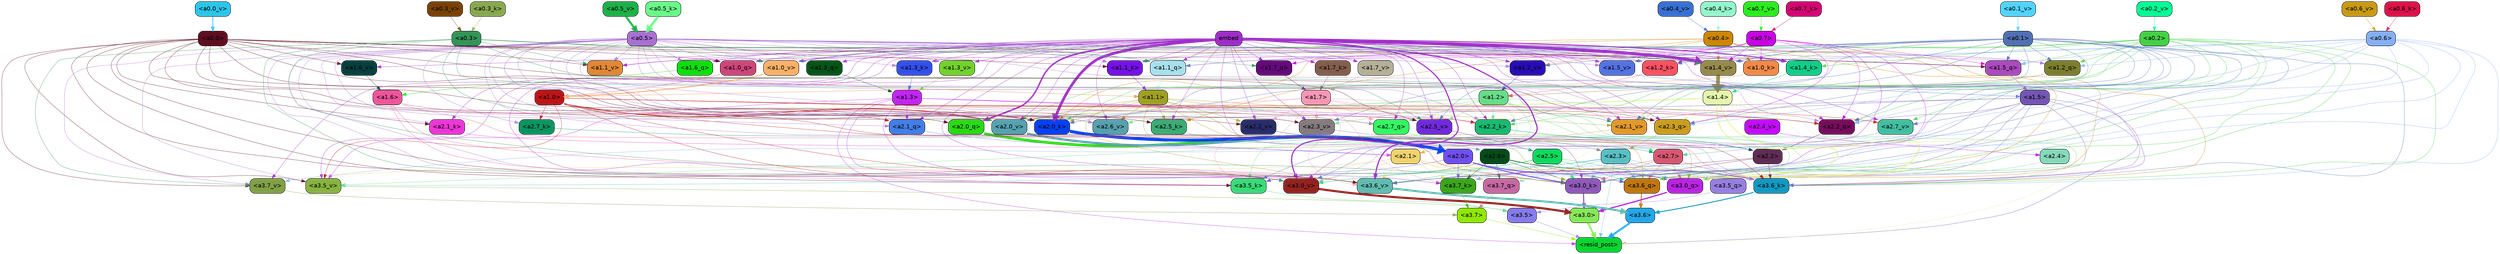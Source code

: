 strict digraph "" {
	graph [bgcolor=transparent,
		layout=dot,
		overlap=false,
		splines=true
	];
	"<a3.7>"	[color=black,
		fillcolor="#90e801",
		fontname=Helvetica,
		shape=box,
		style="filled, rounded"];
	"<resid_post>"	[color=black,
		fillcolor="#08d531",
		fontname=Helvetica,
		shape=box,
		style="filled, rounded"];
	"<a3.7>" -> "<resid_post>"	[color="#90e801",
		penwidth=0.6239100098609924];
	"<a3.6>"	[color=black,
		fillcolor="#24a7e8",
		fontname=Helvetica,
		shape=box,
		style="filled, rounded"];
	"<a3.6>" -> "<resid_post>"	[color="#24a7e8",
		penwidth=4.569062113761902];
	"<a3.5>"	[color=black,
		fillcolor="#857bea",
		fontname=Helvetica,
		shape=box,
		style="filled, rounded"];
	"<a3.5>" -> "<resid_post>"	[color="#857bea",
		penwidth=0.6];
	"<a3.0>"	[color=black,
		fillcolor="#86e859",
		fontname=Helvetica,
		shape=box,
		style="filled, rounded"];
	"<a3.0>" -> "<resid_post>"	[color="#86e859",
		penwidth=4.283544182777405];
	"<a2.3>"	[color=black,
		fillcolor="#59bfc3",
		fontname=Helvetica,
		shape=box,
		style="filled, rounded"];
	"<a2.3>" -> "<resid_post>"	[color="#59bfc3",
		penwidth=0.6];
	"<a3.7_q>"	[color=black,
		fillcolor="#c668a2",
		fontname=Helvetica,
		shape=box,
		style="filled, rounded"];
	"<a2.3>" -> "<a3.7_q>"	[color="#59bfc3",
		penwidth=0.6];
	"<a3.6_q>"	[color=black,
		fillcolor="#bf770e",
		fontname=Helvetica,
		shape=box,
		style="filled, rounded"];
	"<a2.3>" -> "<a3.6_q>"	[color="#59bfc3",
		penwidth=0.6];
	"<a3.5_q>"	[color=black,
		fillcolor="#967fe0",
		fontname=Helvetica,
		shape=box,
		style="filled, rounded"];
	"<a2.3>" -> "<a3.5_q>"	[color="#59bfc3",
		penwidth=0.6];
	"<a3.0_q>"	[color=black,
		fillcolor="#b924e2",
		fontname=Helvetica,
		shape=box,
		style="filled, rounded"];
	"<a2.3>" -> "<a3.0_q>"	[color="#59bfc3",
		penwidth=0.6];
	"<a3.0_k>"	[color=black,
		fillcolor="#8e59b8",
		fontname=Helvetica,
		shape=box,
		style="filled, rounded"];
	"<a2.3>" -> "<a3.0_k>"	[color="#59bfc3",
		penwidth=0.6];
	"<a3.6_v>"	[color=black,
		fillcolor="#61bcb0",
		fontname=Helvetica,
		shape=box,
		style="filled, rounded"];
	"<a2.3>" -> "<a3.6_v>"	[color="#59bfc3",
		penwidth=0.6];
	"<a3.5_v>"	[color=black,
		fillcolor="#87b33f",
		fontname=Helvetica,
		shape=box,
		style="filled, rounded"];
	"<a2.3>" -> "<a3.5_v>"	[color="#59bfc3",
		penwidth=0.6];
	"<a3.0_v>"	[color=black,
		fillcolor="#942320",
		fontname=Helvetica,
		shape=box,
		style="filled, rounded"];
	"<a2.3>" -> "<a3.0_v>"	[color="#59bfc3",
		penwidth=0.6];
	"<a1.5>"	[color=black,
		fillcolor="#7356b3",
		fontname=Helvetica,
		shape=box,
		style="filled, rounded"];
	"<a1.5>" -> "<resid_post>"	[color="#7356b3",
		penwidth=0.6];
	"<a1.5>" -> "<a3.6_q>"	[color="#7356b3",
		penwidth=0.6];
	"<a1.5>" -> "<a3.5_q>"	[color="#7356b3",
		penwidth=0.6];
	"<a1.5>" -> "<a3.0_q>"	[color="#7356b3",
		penwidth=0.6];
	"<a3.6_k>"	[color=black,
		fillcolor="#1199c1",
		fontname=Helvetica,
		shape=box,
		style="filled, rounded"];
	"<a1.5>" -> "<a3.6_k>"	[color="#7356b3",
		penwidth=0.6];
	"<a1.5>" -> "<a3.0_k>"	[color="#7356b3",
		penwidth=0.6];
	"<a2.2_q>"	[color=black,
		fillcolor="#770c5d",
		fontname=Helvetica,
		shape=box,
		style="filled, rounded"];
	"<a1.5>" -> "<a2.2_q>"	[color="#7356b3",
		penwidth=0.6];
	"<a2.7_v>"	[color=black,
		fillcolor="#42bea1",
		fontname=Helvetica,
		shape=box,
		style="filled, rounded"];
	"<a1.5>" -> "<a2.7_v>"	[color="#7356b3",
		penwidth=0.6];
	"<a2.6_v>"	[color=black,
		fillcolor="#57a0ae",
		fontname=Helvetica,
		shape=box,
		style="filled, rounded"];
	"<a1.5>" -> "<a2.6_v>"	[color="#7356b3",
		penwidth=0.6];
	"<a2.1_v>"	[color=black,
		fillcolor="#e1992c",
		fontname=Helvetica,
		shape=box,
		style="filled, rounded"];
	"<a1.5>" -> "<a2.1_v>"	[color="#7356b3",
		penwidth=0.6];
	"<a1.4>"	[color=black,
		fillcolor="#e5f6ac",
		fontname=Helvetica,
		shape=box,
		style="filled, rounded"];
	"<a1.4>" -> "<resid_post>"	[color="#e5f6ac",
		penwidth=0.6];
	"<a1.4>" -> "<a3.7_q>"	[color="#e5f6ac",
		penwidth=0.6];
	"<a1.4>" -> "<a3.6_q>"	[color="#e5f6ac",
		penwidth=2.7536282539367676];
	"<a1.4>" -> "<a3.5_q>"	[color="#e5f6ac",
		penwidth=0.6];
	"<a1.4>" -> "<a3.0_q>"	[color="#e5f6ac",
		penwidth=3.3369133472442627];
	"<a2.3_q>"	[color=black,
		fillcolor="#cb9d1e",
		fontname=Helvetica,
		shape=box,
		style="filled, rounded"];
	"<a1.4>" -> "<a2.3_q>"	[color="#e5f6ac",
		penwidth=0.6];
	"<a1.4>" -> "<a2.2_q>"	[color="#e5f6ac",
		penwidth=0.6];
	"<a2.1_q>"	[color=black,
		fillcolor="#437ee7",
		fontname=Helvetica,
		shape=box,
		style="filled, rounded"];
	"<a1.4>" -> "<a2.1_q>"	[color="#e5f6ac",
		penwidth=0.6];
	"<a2.0_q>"	[color=black,
		fillcolor="#2ad914",
		fontname=Helvetica,
		shape=box,
		style="filled, rounded"];
	"<a1.4>" -> "<a2.0_q>"	[color="#e5f6ac",
		penwidth=0.6];
	"<a2.1_k>"	[color=black,
		fillcolor="#ed35d8",
		fontname=Helvetica,
		shape=box,
		style="filled, rounded"];
	"<a1.4>" -> "<a2.1_k>"	[color="#e5f6ac",
		penwidth=0.6];
	"<a1.4>" -> "<a2.7_v>"	[color="#e5f6ac",
		penwidth=0.6];
	"<a1.4>" -> "<a2.6_v>"	[color="#e5f6ac",
		penwidth=0.6];
	"<a2.5_v>"	[color=black,
		fillcolor="#702adc",
		fontname=Helvetica,
		shape=box,
		style="filled, rounded"];
	"<a1.4>" -> "<a2.5_v>"	[color="#e5f6ac",
		penwidth=0.6];
	"<a2.4_v>"	[color=black,
		fillcolor="#c30bfe",
		fontname=Helvetica,
		shape=box,
		style="filled, rounded"];
	"<a1.4>" -> "<a2.4_v>"	[color="#e5f6ac",
		penwidth=0.6];
	"<a1.4>" -> "<a2.1_v>"	[color="#e5f6ac",
		penwidth=0.6];
	"<a2.0_v>"	[color=black,
		fillcolor="#56a1b0",
		fontname=Helvetica,
		shape=box,
		style="filled, rounded"];
	"<a1.4>" -> "<a2.0_v>"	[color="#e5f6ac",
		penwidth=2.2818827629089355];
	"<a1.3>"	[color=black,
		fillcolor="#c225f5",
		fontname=Helvetica,
		shape=box,
		style="filled, rounded"];
	"<a1.3>" -> "<resid_post>"	[color="#c225f5",
		penwidth=0.6];
	"<a1.3>" -> "<a3.6_v>"	[color="#c225f5",
		penwidth=0.6];
	"<a1.3>" -> "<a3.5_v>"	[color="#c225f5",
		penwidth=0.6];
	"<a1.3>" -> "<a3.0_v>"	[color="#c225f5",
		penwidth=0.6];
	"<a1.3>" -> "<a2.2_q>"	[color="#c225f5",
		penwidth=0.6];
	"<a1.3>" -> "<a2.1_q>"	[color="#c225f5",
		penwidth=0.6];
	"<a2.2_k>"	[color=black,
		fillcolor="#19b971",
		fontname=Helvetica,
		shape=box,
		style="filled, rounded"];
	"<a1.3>" -> "<a2.2_k>"	[color="#c225f5",
		penwidth=0.6];
	"<a1.3>" -> "<a2.5_v>"	[color="#c225f5",
		penwidth=0.6];
	"<a3.7_q>" -> "<a3.7>"	[color="#c668a2",
		penwidth=0.6];
	"<a3.6_q>" -> "<a3.6>"	[color="#bf770e",
		penwidth=2.0344843566417694];
	"<a3.5_q>" -> "<a3.5>"	[color="#967fe0",
		penwidth=0.6];
	"<a3.0_q>" -> "<a3.0>"	[color="#b924e2",
		penwidth=2.863015294075012];
	"<a3.7_k>"	[color=black,
		fillcolor="#3aa619",
		fontname=Helvetica,
		shape=box,
		style="filled, rounded"];
	"<a3.7_k>" -> "<a3.7>"	[color="#3aa619",
		penwidth=0.6];
	"<a3.6_k>" -> "<a3.6>"	[color="#1199c1",
		penwidth=2.1770318150520325];
	"<a3.5_k>"	[color=black,
		fillcolor="#39da77",
		fontname=Helvetica,
		shape=box,
		style="filled, rounded"];
	"<a3.5_k>" -> "<a3.5>"	[color="#39da77",
		penwidth=0.6];
	"<a3.0_k>" -> "<a3.0>"	[color="#8e59b8",
		penwidth=2.6323853135108948];
	"<a3.7_v>"	[color=black,
		fillcolor="#80a046",
		fontname=Helvetica,
		shape=box,
		style="filled, rounded"];
	"<a3.7_v>" -> "<a3.7>"	[color="#80a046",
		penwidth=0.6];
	"<a3.6_v>" -> "<a3.6>"	[color="#61bcb0",
		penwidth=4.972373723983765];
	"<a3.5_v>" -> "<a3.5>"	[color="#87b33f",
		penwidth=0.6];
	"<a3.0_v>" -> "<a3.0>"	[color="#942320",
		penwidth=5.1638524532318115];
	"<a2.6>"	[color=black,
		fillcolor="#044b1a",
		fontname=Helvetica,
		shape=box,
		style="filled, rounded"];
	"<a2.6>" -> "<a3.7_q>"	[color="#044b1a",
		penwidth=0.6];
	"<a2.6>" -> "<a3.6_q>"	[color="#044b1a",
		penwidth=0.6];
	"<a2.6>" -> "<a3.0_q>"	[color="#044b1a",
		penwidth=0.6];
	"<a2.6>" -> "<a3.7_k>"	[color="#044b1a",
		penwidth=0.6];
	"<a2.6>" -> "<a3.6_k>"	[color="#044b1a",
		penwidth=0.6];
	"<a2.6>" -> "<a3.5_k>"	[color="#044b1a",
		penwidth=0.6];
	"<a2.6>" -> "<a3.0_k>"	[color="#044b1a",
		penwidth=0.6];
	"<a2.1>"	[color=black,
		fillcolor="#f0d36e",
		fontname=Helvetica,
		shape=box,
		style="filled, rounded"];
	"<a2.1>" -> "<a3.7_q>"	[color="#f0d36e",
		penwidth=0.6];
	"<a2.1>" -> "<a3.6_q>"	[color="#f0d36e",
		penwidth=0.6];
	"<a2.1>" -> "<a3.5_q>"	[color="#f0d36e",
		penwidth=0.6];
	"<a2.1>" -> "<a3.0_q>"	[color="#f0d36e",
		penwidth=0.6];
	"<a2.1>" -> "<a3.7_k>"	[color="#f0d36e",
		penwidth=0.6];
	"<a2.1>" -> "<a3.6_k>"	[color="#f0d36e",
		penwidth=0.6];
	"<a2.1>" -> "<a3.5_k>"	[color="#f0d36e",
		penwidth=0.6];
	"<a2.1>" -> "<a3.0_k>"	[color="#f0d36e",
		penwidth=0.6];
	"<a2.1>" -> "<a3.7_v>"	[color="#f0d36e",
		penwidth=0.6];
	"<a2.1>" -> "<a3.6_v>"	[color="#f0d36e",
		penwidth=0.6];
	"<a2.1>" -> "<a3.0_v>"	[color="#f0d36e",
		penwidth=0.6];
	"<a2.7>"	[color=black,
		fillcolor="#d75771",
		fontname=Helvetica,
		shape=box,
		style="filled, rounded"];
	"<a2.7>" -> "<a3.6_q>"	[color="#d75771",
		penwidth=0.6];
	"<a2.7>" -> "<a3.0_q>"	[color="#d75771",
		penwidth=0.6];
	"<a2.7>" -> "<a3.6_k>"	[color="#d75771",
		penwidth=0.6];
	"<a2.7>" -> "<a3.0_k>"	[color="#d75771",
		penwidth=0.6];
	"<a2.7>" -> "<a3.6_v>"	[color="#d75771",
		penwidth=0.6];
	"<a2.5>"	[color=black,
		fillcolor="#0eda5e",
		fontname=Helvetica,
		shape=box,
		style="filled, rounded"];
	"<a2.5>" -> "<a3.6_q>"	[color="#0eda5e",
		penwidth=0.6];
	"<a2.5>" -> "<a3.0_q>"	[color="#0eda5e",
		penwidth=0.6];
	"<a2.5>" -> "<a3.0_k>"	[color="#0eda5e",
		penwidth=0.6];
	"<a2.5>" -> "<a3.6_v>"	[color="#0eda5e",
		penwidth=0.6];
	"<a2.5>" -> "<a3.0_v>"	[color="#0eda5e",
		penwidth=0.6];
	"<a2.0>"	[color=black,
		fillcolor="#6f4fef",
		fontname=Helvetica,
		shape=box,
		style="filled, rounded"];
	"<a2.0>" -> "<a3.6_q>"	[color="#6f4fef",
		penwidth=0.6];
	"<a2.0>" -> "<a3.0_q>"	[color="#6f4fef",
		penwidth=0.6];
	"<a2.0>" -> "<a3.7_k>"	[color="#6f4fef",
		penwidth=0.6];
	"<a2.0>" -> "<a3.6_k>"	[color="#6f4fef",
		penwidth=1.7047871947288513];
	"<a2.0>" -> "<a3.5_k>"	[color="#6f4fef",
		penwidth=0.6];
	"<a2.0>" -> "<a3.0_k>"	[color="#6f4fef",
		penwidth=2.239806979894638];
	"<a1.1>"	[color=black,
		fillcolor="#9fa023",
		fontname=Helvetica,
		shape=box,
		style="filled, rounded"];
	"<a1.1>" -> "<a3.6_q>"	[color="#9fa023",
		penwidth=0.6];
	"<a1.1>" -> "<a3.0_q>"	[color="#9fa023",
		penwidth=0.6];
	"<a1.1>" -> "<a3.0_k>"	[color="#9fa023",
		penwidth=0.6];
	"<a1.1>" -> "<a3.6_v>"	[color="#9fa023",
		penwidth=0.6];
	"<a2.7_q>"	[color=black,
		fillcolor="#33f662",
		fontname=Helvetica,
		shape=box,
		style="filled, rounded"];
	"<a1.1>" -> "<a2.7_q>"	[color="#9fa023",
		penwidth=0.6];
	"<a2.5_k>"	[color=black,
		fillcolor="#3cac74",
		fontname=Helvetica,
		shape=box,
		style="filled, rounded"];
	"<a1.1>" -> "<a2.5_k>"	[color="#9fa023",
		penwidth=0.6];
	"<a2.0_k>"	[color=black,
		fillcolor="#0740f4",
		fontname=Helvetica,
		shape=box,
		style="filled, rounded"];
	"<a1.1>" -> "<a2.0_k>"	[color="#9fa023",
		penwidth=0.6];
	"<a1.1>" -> "<a2.6_v>"	[color="#9fa023",
		penwidth=0.6];
	"<a2.2_v>"	[color=black,
		fillcolor="#282d6a",
		fontname=Helvetica,
		shape=box,
		style="filled, rounded"];
	"<a1.1>" -> "<a2.2_v>"	[color="#9fa023",
		penwidth=0.6];
	"<a1.1>" -> "<a2.1_v>"	[color="#9fa023",
		penwidth=0.6];
	"<a1.1>" -> "<a2.0_v>"	[color="#9fa023",
		penwidth=0.6];
	"<a0.4>"	[color=black,
		fillcolor="#cd8603",
		fontname=Helvetica,
		shape=box,
		style="filled, rounded"];
	"<a0.4>" -> "<a3.6_q>"	[color="#cd8603",
		penwidth=0.6];
	"<a0.4>" -> "<a3.0_q>"	[color="#cd8603",
		penwidth=0.6];
	"<a0.4>" -> "<a3.6_k>"	[color="#cd8603",
		penwidth=0.6];
	"<a0.4>" -> "<a2.5_k>"	[color="#cd8603",
		penwidth=0.6];
	"<a0.4>" -> "<a2.0_k>"	[color="#cd8603",
		penwidth=0.6];
	"<a1.4_k>"	[color=black,
		fillcolor="#0ecf88",
		fontname=Helvetica,
		shape=box,
		style="filled, rounded"];
	"<a0.4>" -> "<a1.4_k>"	[color="#cd8603",
		penwidth=0.6];
	"<a1.1_k>"	[color=black,
		fillcolor="#7611e7",
		fontname=Helvetica,
		shape=box,
		style="filled, rounded"];
	"<a0.4>" -> "<a1.1_k>"	[color="#cd8603",
		penwidth=0.6];
	"<a1.0_k>"	[color=black,
		fillcolor="#f38948",
		fontname=Helvetica,
		shape=box,
		style="filled, rounded"];
	"<a0.4>" -> "<a1.0_k>"	[color="#cd8603",
		penwidth=0.6];
	"<a1.4_v>"	[color=black,
		fillcolor="#968a4b",
		fontname=Helvetica,
		shape=box,
		style="filled, rounded"];
	"<a0.4>" -> "<a1.4_v>"	[color="#cd8603",
		penwidth=0.6];
	"<a1.2_v>"	[color=black,
		fillcolor="#280cb6",
		fontname=Helvetica,
		shape=box,
		style="filled, rounded"];
	"<a0.4>" -> "<a1.2_v>"	[color="#cd8603",
		penwidth=0.6];
	"<a0.2>"	[color=black,
		fillcolor="#44d146",
		fontname=Helvetica,
		shape=box,
		style="filled, rounded"];
	"<a0.2>" -> "<a3.6_q>"	[color="#44d146",
		penwidth=0.6];
	"<a0.2>" -> "<a3.0_q>"	[color="#44d146",
		penwidth=0.6];
	"<a0.2>" -> "<a3.6_k>"	[color="#44d146",
		penwidth=0.6];
	"<a0.2>" -> "<a3.0_k>"	[color="#44d146",
		penwidth=0.6];
	"<a0.2>" -> "<a2.2_q>"	[color="#44d146",
		penwidth=0.6];
	"<a0.2>" -> "<a2.2_k>"	[color="#44d146",
		penwidth=0.6];
	"<a0.2>" -> "<a2.0_k>"	[color="#44d146",
		penwidth=0.6];
	"<a0.2>" -> "<a2.7_v>"	[color="#44d146",
		penwidth=0.6];
	"<a0.2>" -> "<a2.1_v>"	[color="#44d146",
		penwidth=0.6];
	"<a0.2>" -> "<a2.0_v>"	[color="#44d146",
		penwidth=0.6];
	"<a1.5_q>"	[color=black,
		fillcolor="#aa4abe",
		fontname=Helvetica,
		shape=box,
		style="filled, rounded"];
	"<a0.2>" -> "<a1.5_q>"	[color="#44d146",
		penwidth=0.6];
	"<a1.2_q>"	[color=black,
		fillcolor="#7b7f2c",
		fontname=Helvetica,
		shape=box,
		style="filled, rounded"];
	"<a0.2>" -> "<a1.2_q>"	[color="#44d146",
		penwidth=0.6];
	"<a1.0_q>"	[color=black,
		fillcolor="#ce4579",
		fontname=Helvetica,
		shape=box,
		style="filled, rounded"];
	"<a0.2>" -> "<a1.0_q>"	[color="#44d146",
		penwidth=0.6];
	"<a0.2>" -> "<a1.4_k>"	[color="#44d146",
		penwidth=0.6];
	"<a0.2>" -> "<a1.0_k>"	[color="#44d146",
		penwidth=0.6];
	"<a0.2>" -> "<a1.4_v>"	[color="#44d146",
		penwidth=0.6];
	"<a2.4>"	[color=black,
		fillcolor="#85d9ba",
		fontname=Helvetica,
		shape=box,
		style="filled, rounded"];
	"<a2.4>" -> "<a3.5_q>"	[color="#85d9ba",
		penwidth=0.6];
	"<a2.4>" -> "<a3.0_q>"	[color="#85d9ba",
		penwidth=0.6];
	"<a1.2>"	[color=black,
		fillcolor="#67dd88",
		fontname=Helvetica,
		shape=box,
		style="filled, rounded"];
	"<a1.2>" -> "<a3.0_q>"	[color="#67dd88",
		penwidth=0.6];
	"<a1.2>" -> "<a3.6_k>"	[color="#67dd88",
		penwidth=0.6];
	"<a1.2>" -> "<a3.5_k>"	[color="#67dd88",
		penwidth=0.6];
	"<a1.2>" -> "<a3.0_k>"	[color="#67dd88",
		penwidth=0.6];
	"<a1.2>" -> "<a3.5_v>"	[color="#67dd88",
		penwidth=0.6];
	"<a1.2>" -> "<a2.7_q>"	[color="#67dd88",
		penwidth=0.6];
	"<a1.2>" -> "<a2.2_q>"	[color="#67dd88",
		penwidth=0.6];
	"<a1.2>" -> "<a2.2_k>"	[color="#67dd88",
		penwidth=0.6];
	"<a1.2>" -> "<a2.6_v>"	[color="#67dd88",
		penwidth=0.6];
	"<a1.2>" -> "<a2.5_v>"	[color="#67dd88",
		penwidth=0.6];
	"<a2.3_v>"	[color=black,
		fillcolor="#857b7f",
		fontname=Helvetica,
		shape=box,
		style="filled, rounded"];
	"<a1.2>" -> "<a2.3_v>"	[color="#67dd88",
		penwidth=0.6];
	"<a1.2>" -> "<a2.0_v>"	[color="#67dd88",
		penwidth=0.6];
	"<a1.7>"	[color=black,
		fillcolor="#f597b5",
		fontname=Helvetica,
		shape=box,
		style="filled, rounded"];
	"<a1.7>" -> "<a3.7_k>"	[color="#f597b5",
		penwidth=0.6];
	"<a1.7>" -> "<a3.5_k>"	[color="#f597b5",
		penwidth=0.6];
	"<a1.7>" -> "<a3.6_v>"	[color="#f597b5",
		penwidth=0.6];
	"<a1.7>" -> "<a2.7_q>"	[color="#f597b5",
		penwidth=0.6];
	"<a1.7>" -> "<a2.2_q>"	[color="#f597b5",
		penwidth=0.6];
	"<a1.7>" -> "<a2.0_q>"	[color="#f597b5",
		penwidth=0.6];
	"<a1.7>" -> "<a2.2_k>"	[color="#f597b5",
		penwidth=0.6];
	"<a1.7>" -> "<a2.0_k>"	[color="#f597b5",
		penwidth=0.6];
	"<a1.7>" -> "<a2.5_v>"	[color="#f597b5",
		penwidth=0.6];
	"<a1.7>" -> "<a2.3_v>"	[color="#f597b5",
		penwidth=0.6];
	"<a1.7>" -> "<a2.2_v>"	[color="#f597b5",
		penwidth=0.6];
	"<a0.7>"	[color=black,
		fillcolor="#c902e3",
		fontname=Helvetica,
		shape=box,
		style="filled, rounded"];
	"<a0.7>" -> "<a3.7_k>"	[color="#c902e3",
		penwidth=0.6];
	"<a0.7>" -> "<a3.0_v>"	[color="#c902e3",
		penwidth=0.6];
	"<a0.7>" -> "<a2.3_q>"	[color="#c902e3",
		penwidth=0.6];
	"<a0.7>" -> "<a2.2_q>"	[color="#c902e3",
		penwidth=0.6];
	"<a1.7_q>"	[color=black,
		fillcolor="#65097b",
		fontname=Helvetica,
		shape=box,
		style="filled, rounded"];
	"<a0.7>" -> "<a1.7_q>"	[color="#c902e3",
		penwidth=0.6];
	"<a0.7>" -> "<a1.5_q>"	[color="#c902e3",
		penwidth=0.6];
	"<a1.1_q>"	[color=black,
		fillcolor="#a7e0eb",
		fontname=Helvetica,
		shape=box,
		style="filled, rounded"];
	"<a0.7>" -> "<a1.1_q>"	[color="#c902e3",
		penwidth=0.6];
	"<a1.2_k>"	[color=black,
		fillcolor="#fb5161",
		fontname=Helvetica,
		shape=box,
		style="filled, rounded"];
	"<a0.7>" -> "<a1.2_k>"	[color="#c902e3",
		penwidth=0.6];
	"<a0.7>" -> "<a1.0_k>"	[color="#c902e3",
		penwidth=0.6];
	"<a0.7>" -> "<a1.4_v>"	[color="#c902e3",
		penwidth=0.6];
	"<a1.1_v>"	[color=black,
		fillcolor="#e18735",
		fontname=Helvetica,
		shape=box,
		style="filled, rounded"];
	"<a0.7>" -> "<a1.1_v>"	[color="#c902e3",
		penwidth=0.6];
	"<a0.6>"	[color=black,
		fillcolor="#86aff4",
		fontname=Helvetica,
		shape=box,
		style="filled, rounded"];
	"<a0.6>" -> "<a3.7_k>"	[color="#86aff4",
		penwidth=0.6];
	"<a0.6>" -> "<a3.6_k>"	[color="#86aff4",
		penwidth=0.6];
	"<a0.6>" -> "<a3.0_k>"	[color="#86aff4",
		penwidth=0.6];
	"<a0.6>" -> "<a3.7_v>"	[color="#86aff4",
		penwidth=0.6];
	"<a0.6>" -> "<a3.6_v>"	[color="#86aff4",
		penwidth=0.6];
	"<a0.6>" -> "<a3.0_v>"	[color="#86aff4",
		penwidth=0.6];
	"<a0.6>" -> "<a2.3_q>"	[color="#86aff4",
		penwidth=0.6];
	"<a0.6>" -> "<a2.2_q>"	[color="#86aff4",
		penwidth=0.6];
	"<a0.6>" -> "<a1.5_q>"	[color="#86aff4",
		penwidth=0.6];
	"<a0.6>" -> "<a1.2_q>"	[color="#86aff4",
		penwidth=0.6];
	"<a0.6>" -> "<a1.0_k>"	[color="#86aff4",
		penwidth=0.6];
	"<a0.6>" -> "<a1.4_v>"	[color="#86aff4",
		penwidth=0.6];
	embed	[color=black,
		fillcolor="#9e2dc8",
		fontname=Helvetica,
		shape=box,
		style="filled, rounded"];
	embed -> "<a3.7_k>"	[color="#9e2dc8",
		penwidth=0.6];
	embed -> "<a3.6_k>"	[color="#9e2dc8",
		penwidth=0.6];
	embed -> "<a3.5_k>"	[color="#9e2dc8",
		penwidth=0.6];
	embed -> "<a3.0_k>"	[color="#9e2dc8",
		penwidth=0.6];
	embed -> "<a3.7_v>"	[color="#9e2dc8",
		penwidth=0.6];
	embed -> "<a3.6_v>"	[color="#9e2dc8",
		penwidth=2.7369276881217957];
	embed -> "<a3.5_v>"	[color="#9e2dc8",
		penwidth=0.6];
	embed -> "<a3.0_v>"	[color="#9e2dc8",
		penwidth=2.5778204202651978];
	embed -> "<a2.7_q>"	[color="#9e2dc8",
		penwidth=0.6];
	embed -> "<a2.3_q>"	[color="#9e2dc8",
		penwidth=0.6];
	embed -> "<a2.2_q>"	[color="#9e2dc8",
		penwidth=0.6];
	embed -> "<a2.1_q>"	[color="#9e2dc8",
		penwidth=0.6];
	embed -> "<a2.0_q>"	[color="#9e2dc8",
		penwidth=3.459219217300415];
	embed -> "<a2.5_k>"	[color="#9e2dc8",
		penwidth=0.6];
	embed -> "<a2.2_k>"	[color="#9e2dc8",
		penwidth=0.6363201141357422];
	embed -> "<a2.1_k>"	[color="#9e2dc8",
		penwidth=0.6];
	embed -> "<a2.0_k>"	[color="#9e2dc8",
		penwidth=6.407642982900143];
	embed -> "<a2.7_v>"	[color="#9e2dc8",
		penwidth=0.6];
	embed -> "<a2.6_v>"	[color="#9e2dc8",
		penwidth=0.6];
	embed -> "<a2.5_v>"	[color="#9e2dc8",
		penwidth=0.6];
	embed -> "<a2.3_v>"	[color="#9e2dc8",
		penwidth=0.6];
	embed -> "<a2.2_v>"	[color="#9e2dc8",
		penwidth=0.6175012588500977];
	embed -> "<a2.1_v>"	[color="#9e2dc8",
		penwidth=0.6];
	embed -> "<a2.0_v>"	[color="#9e2dc8",
		penwidth=0.6];
	embed -> "<a1.7_q>"	[color="#9e2dc8",
		penwidth=0.6];
	"<a1.6_q>"	[color=black,
		fillcolor="#0be00b",
		fontname=Helvetica,
		shape=box,
		style="filled, rounded"];
	embed -> "<a1.6_q>"	[color="#9e2dc8",
		penwidth=0.6];
	embed -> "<a1.5_q>"	[color="#9e2dc8",
		penwidth=0.6186923980712891];
	"<a1.3_q>"	[color=black,
		fillcolor="#055418",
		fontname=Helvetica,
		shape=box,
		style="filled, rounded"];
	embed -> "<a1.3_q>"	[color="#9e2dc8",
		penwidth=0.6];
	embed -> "<a1.2_q>"	[color="#9e2dc8",
		penwidth=0.6];
	embed -> "<a1.1_q>"	[color="#9e2dc8",
		penwidth=0.6];
	embed -> "<a1.0_q>"	[color="#9e2dc8",
		penwidth=0.6];
	"<a1.7_k>"	[color=black,
		fillcolor="#835d4d",
		fontname=Helvetica,
		shape=box,
		style="filled, rounded"];
	embed -> "<a1.7_k>"	[color="#9e2dc8",
		penwidth=0.6];
	embed -> "<a1.4_k>"	[color="#9e2dc8",
		penwidth=2.1454997062683105];
	"<a1.3_k>"	[color=black,
		fillcolor="#334fed",
		fontname=Helvetica,
		shape=box,
		style="filled, rounded"];
	embed -> "<a1.3_k>"	[color="#9e2dc8",
		penwidth=0.6];
	embed -> "<a1.2_k>"	[color="#9e2dc8",
		penwidth=0.6];
	embed -> "<a1.1_k>"	[color="#9e2dc8",
		penwidth=0.6];
	embed -> "<a1.0_k>"	[color="#9e2dc8",
		penwidth=0.6];
	"<a1.7_v>"	[color=black,
		fillcolor="#b4b097",
		fontname=Helvetica,
		shape=box,
		style="filled, rounded"];
	embed -> "<a1.7_v>"	[color="#9e2dc8",
		penwidth=0.6];
	"<a1.6_v>"	[color=black,
		fillcolor="#07403f",
		fontname=Helvetica,
		shape=box,
		style="filled, rounded"];
	embed -> "<a1.6_v>"	[color="#9e2dc8",
		penwidth=0.6];
	"<a1.5_v>"	[color=black,
		fillcolor="#5372e4",
		fontname=Helvetica,
		shape=box,
		style="filled, rounded"];
	embed -> "<a1.5_v>"	[color="#9e2dc8",
		penwidth=0.6];
	embed -> "<a1.4_v>"	[color="#9e2dc8",
		penwidth=6.860090345144272];
	"<a1.3_v>"	[color=black,
		fillcolor="#72d22c",
		fontname=Helvetica,
		shape=box,
		style="filled, rounded"];
	embed -> "<a1.3_v>"	[color="#9e2dc8",
		penwidth=0.6];
	embed -> "<a1.2_v>"	[color="#9e2dc8",
		penwidth=0.6];
	embed -> "<a1.1_v>"	[color="#9e2dc8",
		penwidth=0.6];
	"<a1.0_v>"	[color=black,
		fillcolor="#fab068",
		fontname=Helvetica,
		shape=box,
		style="filled, rounded"];
	embed -> "<a1.0_v>"	[color="#9e2dc8",
		penwidth=1.2940821647644043];
	"<a2.2>"	[color=black,
		fillcolor="#602d54",
		fontname=Helvetica,
		shape=box,
		style="filled, rounded"];
	"<a2.2>" -> "<a3.6_k>"	[color="#602d54",
		penwidth=0.6];
	"<a2.2>" -> "<a3.0_k>"	[color="#602d54",
		penwidth=0.6];
	"<a2.2>" -> "<a3.6_v>"	[color="#602d54",
		penwidth=0.6];
	"<a1.6>"	[color=black,
		fillcolor="#ef559c",
		fontname=Helvetica,
		shape=box,
		style="filled, rounded"];
	"<a1.6>" -> "<a3.6_k>"	[color="#ef559c",
		penwidth=0.6];
	"<a1.6>" -> "<a3.5_k>"	[color="#ef559c",
		penwidth=0.6];
	"<a1.6>" -> "<a3.6_v>"	[color="#ef559c",
		penwidth=0.6];
	"<a1.6>" -> "<a2.0_k>"	[color="#ef559c",
		penwidth=0.6];
	"<a1.6>" -> "<a2.0_v>"	[color="#ef559c",
		penwidth=0.6];
	"<a1.0>"	[color=black,
		fillcolor="#bd1418",
		fontname=Helvetica,
		shape=box,
		style="filled, rounded"];
	"<a1.0>" -> "<a3.6_k>"	[color="#bd1418",
		penwidth=0.6];
	"<a1.0>" -> "<a3.0_k>"	[color="#bd1418",
		penwidth=0.6];
	"<a1.0>" -> "<a3.6_v>"	[color="#bd1418",
		penwidth=0.6];
	"<a1.0>" -> "<a3.5_v>"	[color="#bd1418",
		penwidth=0.6];
	"<a1.0>" -> "<a3.0_v>"	[color="#bd1418",
		penwidth=0.6];
	"<a1.0>" -> "<a2.3_q>"	[color="#bd1418",
		penwidth=0.6];
	"<a1.0>" -> "<a2.2_q>"	[color="#bd1418",
		penwidth=0.6];
	"<a1.0>" -> "<a2.1_q>"	[color="#bd1418",
		penwidth=0.6];
	"<a2.7_k>"	[color=black,
		fillcolor="#099561",
		fontname=Helvetica,
		shape=box,
		style="filled, rounded"];
	"<a1.0>" -> "<a2.7_k>"	[color="#bd1418",
		penwidth=0.6];
	"<a1.0>" -> "<a2.2_k>"	[color="#bd1418",
		penwidth=0.6];
	"<a1.0>" -> "<a2.0_k>"	[color="#bd1418",
		penwidth=0.6];
	"<a1.0>" -> "<a2.7_v>"	[color="#bd1418",
		penwidth=0.6];
	"<a1.0>" -> "<a2.6_v>"	[color="#bd1418",
		penwidth=0.6];
	"<a1.0>" -> "<a2.0_v>"	[color="#bd1418",
		penwidth=1.2978954315185547];
	"<a0.5>"	[color=black,
		fillcolor="#a970d4",
		fontname=Helvetica,
		shape=box,
		style="filled, rounded"];
	"<a0.5>" -> "<a3.6_k>"	[color="#a970d4",
		penwidth=0.6];
	"<a0.5>" -> "<a3.7_v>"	[color="#a970d4",
		penwidth=0.6];
	"<a0.5>" -> "<a3.6_v>"	[color="#a970d4",
		penwidth=0.6];
	"<a0.5>" -> "<a3.5_v>"	[color="#a970d4",
		penwidth=0.6];
	"<a0.5>" -> "<a3.0_v>"	[color="#a970d4",
		penwidth=0.6];
	"<a0.5>" -> "<a2.7_q>"	[color="#a970d4",
		penwidth=0.6];
	"<a0.5>" -> "<a2.3_q>"	[color="#a970d4",
		penwidth=0.6];
	"<a0.5>" -> "<a2.2_q>"	[color="#a970d4",
		penwidth=0.6];
	"<a0.5>" -> "<a2.1_q>"	[color="#a970d4",
		penwidth=0.6];
	"<a0.5>" -> "<a2.0_q>"	[color="#a970d4",
		penwidth=0.6];
	"<a0.5>" -> "<a2.7_k>"	[color="#a970d4",
		penwidth=0.6];
	"<a0.5>" -> "<a2.5_k>"	[color="#a970d4",
		penwidth=0.6];
	"<a0.5>" -> "<a2.2_k>"	[color="#a970d4",
		penwidth=0.6];
	"<a0.5>" -> "<a2.1_k>"	[color="#a970d4",
		penwidth=0.6];
	"<a0.5>" -> "<a2.0_k>"	[color="#a970d4",
		penwidth=0.7721366882324219];
	"<a0.5>" -> "<a2.6_v>"	[color="#a970d4",
		penwidth=0.6];
	"<a0.5>" -> "<a2.3_v>"	[color="#a970d4",
		penwidth=0.6];
	"<a0.5>" -> "<a2.1_v>"	[color="#a970d4",
		penwidth=0.6];
	"<a0.5>" -> "<a2.0_v>"	[color="#a970d4",
		penwidth=0.6];
	"<a0.5>" -> "<a1.6_q>"	[color="#a970d4",
		penwidth=0.6];
	"<a0.5>" -> "<a1.3_q>"	[color="#a970d4",
		penwidth=0.6];
	"<a0.5>" -> "<a1.2_q>"	[color="#a970d4",
		penwidth=0.6];
	"<a0.5>" -> "<a1.1_q>"	[color="#a970d4",
		penwidth=0.6];
	"<a0.5>" -> "<a1.0_q>"	[color="#a970d4",
		penwidth=0.6];
	"<a0.5>" -> "<a1.3_k>"	[color="#a970d4",
		penwidth=0.6];
	"<a0.5>" -> "<a1.2_k>"	[color="#a970d4",
		penwidth=0.6];
	"<a0.5>" -> "<a1.1_k>"	[color="#a970d4",
		penwidth=0.6];
	"<a0.5>" -> "<a1.0_k>"	[color="#a970d4",
		penwidth=0.6];
	"<a0.5>" -> "<a1.5_v>"	[color="#a970d4",
		penwidth=0.6];
	"<a0.5>" -> "<a1.4_v>"	[color="#a970d4",
		penwidth=1.0206317901611328];
	"<a0.5>" -> "<a1.3_v>"	[color="#a970d4",
		penwidth=0.6];
	"<a0.5>" -> "<a1.2_v>"	[color="#a970d4",
		penwidth=0.6];
	"<a0.5>" -> "<a1.1_v>"	[color="#a970d4",
		penwidth=0.6];
	"<a0.5>" -> "<a1.0_v>"	[color="#a970d4",
		penwidth=0.6];
	"<a0.1>"	[color=black,
		fillcolor="#516fb2",
		fontname=Helvetica,
		shape=box,
		style="filled, rounded"];
	"<a0.1>" -> "<a3.6_k>"	[color="#516fb2",
		penwidth=0.6];
	"<a0.1>" -> "<a3.5_k>"	[color="#516fb2",
		penwidth=0.6];
	"<a0.1>" -> "<a3.0_k>"	[color="#516fb2",
		penwidth=0.6];
	"<a0.1>" -> "<a3.6_v>"	[color="#516fb2",
		penwidth=0.6];
	"<a0.1>" -> "<a3.0_v>"	[color="#516fb2",
		penwidth=0.6];
	"<a0.1>" -> "<a2.3_q>"	[color="#516fb2",
		penwidth=0.6];
	"<a0.1>" -> "<a2.2_q>"	[color="#516fb2",
		penwidth=0.6];
	"<a0.1>" -> "<a2.2_k>"	[color="#516fb2",
		penwidth=0.6];
	"<a0.1>" -> "<a2.0_k>"	[color="#516fb2",
		penwidth=0.6];
	"<a0.1>" -> "<a2.5_v>"	[color="#516fb2",
		penwidth=0.6];
	"<a0.1>" -> "<a2.3_v>"	[color="#516fb2",
		penwidth=0.6];
	"<a0.1>" -> "<a2.1_v>"	[color="#516fb2",
		penwidth=0.6];
	"<a0.1>" -> "<a2.0_v>"	[color="#516fb2",
		penwidth=0.6];
	"<a0.1>" -> "<a1.5_q>"	[color="#516fb2",
		penwidth=0.6];
	"<a0.1>" -> "<a1.2_q>"	[color="#516fb2",
		penwidth=0.6];
	"<a0.1>" -> "<a1.1_q>"	[color="#516fb2",
		penwidth=0.6];
	"<a0.1>" -> "<a1.2_k>"	[color="#516fb2",
		penwidth=0.6];
	"<a0.1>" -> "<a1.1_k>"	[color="#516fb2",
		penwidth=0.6];
	"<a0.1>" -> "<a1.5_v>"	[color="#516fb2",
		penwidth=0.6];
	"<a0.1>" -> "<a1.4_v>"	[color="#516fb2",
		penwidth=0.6];
	"<a0.1>" -> "<a1.2_v>"	[color="#516fb2",
		penwidth=0.6];
	"<a0.1>" -> "<a1.0_v>"	[color="#516fb2",
		penwidth=0.6];
	"<a0.0>"	[color=black,
		fillcolor="#5e0e20",
		fontname=Helvetica,
		shape=box,
		style="filled, rounded"];
	"<a0.0>" -> "<a3.5_k>"	[color="#5e0e20",
		penwidth=0.6];
	"<a0.0>" -> "<a3.7_v>"	[color="#5e0e20",
		penwidth=0.6];
	"<a0.0>" -> "<a3.6_v>"	[color="#5e0e20",
		penwidth=0.6];
	"<a0.0>" -> "<a3.5_v>"	[color="#5e0e20",
		penwidth=0.6];
	"<a0.0>" -> "<a3.0_v>"	[color="#5e0e20",
		penwidth=0.6];
	"<a0.0>" -> "<a2.3_q>"	[color="#5e0e20",
		penwidth=0.6];
	"<a0.0>" -> "<a2.0_q>"	[color="#5e0e20",
		penwidth=0.6];
	"<a0.0>" -> "<a2.5_k>"	[color="#5e0e20",
		penwidth=0.6];
	"<a0.0>" -> "<a2.1_k>"	[color="#5e0e20",
		penwidth=0.6];
	"<a0.0>" -> "<a2.0_k>"	[color="#5e0e20",
		penwidth=0.6];
	"<a0.0>" -> "<a2.5_v>"	[color="#5e0e20",
		penwidth=0.6];
	"<a0.0>" -> "<a2.3_v>"	[color="#5e0e20",
		penwidth=0.6];
	"<a0.0>" -> "<a2.2_v>"	[color="#5e0e20",
		penwidth=0.6];
	"<a0.0>" -> "<a2.0_v>"	[color="#5e0e20",
		penwidth=0.6];
	"<a0.0>" -> "<a1.5_q>"	[color="#5e0e20",
		penwidth=0.6];
	"<a0.0>" -> "<a1.0_q>"	[color="#5e0e20",
		penwidth=0.6];
	"<a0.0>" -> "<a1.1_k>"	[color="#5e0e20",
		penwidth=0.6];
	"<a0.0>" -> "<a1.6_v>"	[color="#5e0e20",
		penwidth=0.6];
	"<a0.0>" -> "<a1.4_v>"	[color="#5e0e20",
		penwidth=0.6];
	"<a0.0>" -> "<a1.1_v>"	[color="#5e0e20",
		penwidth=0.6];
	"<a0.3>"	[color=black,
		fillcolor="#349458",
		fontname=Helvetica,
		shape=box,
		style="filled, rounded"];
	"<a0.3>" -> "<a3.0_k>"	[color="#349458",
		penwidth=0.6];
	"<a0.3>" -> "<a3.7_v>"	[color="#349458",
		penwidth=0.6];
	"<a0.3>" -> "<a3.0_v>"	[color="#349458",
		penwidth=0.6];
	"<a0.3>" -> "<a2.5_v>"	[color="#349458",
		penwidth=0.6];
	"<a0.3>" -> "<a2.1_v>"	[color="#349458",
		penwidth=0.6];
	"<a0.3>" -> "<a2.0_v>"	[color="#349458",
		penwidth=0.6];
	"<a0.3>" -> "<a1.7_q>"	[color="#349458",
		penwidth=0.6];
	"<a0.3>" -> "<a1.1_q>"	[color="#349458",
		penwidth=0.6];
	"<a0.3>" -> "<a1.4_v>"	[color="#349458",
		penwidth=0.6];
	"<a0.3>" -> "<a1.1_v>"	[color="#349458",
		penwidth=0.6];
	"<a0.3>" -> "<a1.0_v>"	[color="#349458",
		penwidth=0.6];
	"<a2.7_q>" -> "<a2.7>"	[color="#33f662",
		penwidth=0.6];
	"<a2.3_q>" -> "<a2.3>"	[color="#cb9d1e",
		penwidth=0.6];
	"<a2.2_q>" -> "<a2.2>"	[color="#770c5d",
		penwidth=0.7441773414611816];
	"<a2.1_q>" -> "<a2.1>"	[color="#437ee7",
		penwidth=0.6];
	"<a2.0_q>" -> "<a2.0>"	[color="#2ad914",
		penwidth=6.422367453575134];
	"<a2.7_k>" -> "<a2.7>"	[color="#099561",
		penwidth=0.6];
	"<a2.5_k>" -> "<a2.5>"	[color="#3cac74",
		penwidth=0.6];
	"<a2.2_k>" -> "<a2.2>"	[color="#19b971",
		penwidth=0.8810110092163086];
	"<a2.1_k>" -> "<a2.1>"	[color="#ed35d8",
		penwidth=0.6];
	"<a2.0_k>" -> "<a2.0>"	[color="#0740f4",
		penwidth=7.398894429206848];
	"<a2.7_v>" -> "<a2.7>"	[color="#42bea1",
		penwidth=0.6];
	"<a2.6_v>" -> "<a2.6>"	[color="#57a0ae",
		penwidth=0.6];
	"<a2.5_v>" -> "<a2.5>"	[color="#702adc",
		penwidth=0.6];
	"<a2.4_v>" -> "<a2.4>"	[color="#c30bfe",
		penwidth=0.6];
	"<a2.3_v>" -> "<a2.3>"	[color="#857b7f",
		penwidth=0.6];
	"<a2.2_v>" -> "<a2.2>"	[color="#282d6a",
		penwidth=0.6];
	"<a2.1_v>" -> "<a2.1>"	[color="#e1992c",
		penwidth=0.6];
	"<a2.0_v>" -> "<a2.0>"	[color="#56a1b0",
		penwidth=5.395828627049923];
	"<a1.7_q>" -> "<a1.7>"	[color="#65097b",
		penwidth=0.6];
	"<a1.6_q>" -> "<a1.6>"	[color="#0be00b",
		penwidth=0.6];
	"<a1.5_q>" -> "<a1.5>"	[color="#aa4abe",
		penwidth=0.6];
	"<a1.3_q>" -> "<a1.3>"	[color="#055418",
		penwidth=0.6];
	"<a1.2_q>" -> "<a1.2>"	[color="#7b7f2c",
		penwidth=0.6];
	"<a1.1_q>" -> "<a1.1>"	[color="#a7e0eb",
		penwidth=0.6];
	"<a1.0_q>" -> "<a1.0>"	[color="#ce4579",
		penwidth=0.6];
	"<a1.7_k>" -> "<a1.7>"	[color="#835d4d",
		penwidth=0.6];
	"<a1.4_k>" -> "<a1.4>"	[color="#0ecf88",
		penwidth=0.6];
	"<a1.3_k>" -> "<a1.3>"	[color="#334fed",
		penwidth=0.6];
	"<a1.2_k>" -> "<a1.2>"	[color="#fb5161",
		penwidth=0.6];
	"<a1.1_k>" -> "<a1.1>"	[color="#7611e7",
		penwidth=0.6];
	"<a1.0_k>" -> "<a1.0>"	[color="#f38948",
		penwidth=0.6];
	"<a1.7_v>" -> "<a1.7>"	[color="#b4b097",
		penwidth=0.6];
	"<a1.6_v>" -> "<a1.6>"	[color="#07403f",
		penwidth=0.6];
	"<a1.5_v>" -> "<a1.5>"	[color="#5372e4",
		penwidth=0.6];
	"<a1.4_v>" -> "<a1.4>"	[color="#968a4b",
		penwidth=8.774570226669312];
	"<a1.3_v>" -> "<a1.3>"	[color="#72d22c",
		penwidth=0.6];
	"<a1.2_v>" -> "<a1.2>"	[color="#280cb6",
		penwidth=0.6];
	"<a1.1_v>" -> "<a1.1>"	[color="#e18735",
		penwidth=0.6];
	"<a1.0_v>" -> "<a1.0>"	[color="#fab068",
		penwidth=2.0497570037841797];
	"<a0.7_k>"	[color=black,
		fillcolor="#d50472",
		fontname=Helvetica,
		shape=box,
		style="filled, rounded"];
	"<a0.7_k>" -> "<a0.7>"	[color="#d50472",
		penwidth=0.6];
	"<a0.6_k>"	[color=black,
		fillcolor="#db1248",
		fontname=Helvetica,
		shape=box,
		style="filled, rounded"];
	"<a0.6_k>" -> "<a0.6>"	[color="#db1248",
		penwidth=0.6];
	"<a0.5_k>"	[color=black,
		fillcolor="#6af889",
		fontname=Helvetica,
		shape=box,
		style="filled, rounded"];
	"<a0.5_k>" -> "<a0.5>"	[color="#6af889",
		penwidth=5.627702713012695];
	"<a0.4_k>"	[color=black,
		fillcolor="#94f5cc",
		fontname=Helvetica,
		shape=box,
		style="filled, rounded"];
	"<a0.4_k>" -> "<a0.4>"	[color="#94f5cc",
		penwidth=0.6];
	"<a0.3_k>"	[color=black,
		fillcolor="#88a850",
		fontname=Helvetica,
		shape=box,
		style="filled, rounded"];
	"<a0.3_k>" -> "<a0.3>"	[color="#88a850",
		penwidth=0.6];
	"<a0.7_v>"	[color=black,
		fillcolor="#2aeb1d",
		fontname=Helvetica,
		shape=box,
		style="filled, rounded"];
	"<a0.7_v>" -> "<a0.7>"	[color="#2aeb1d",
		penwidth=0.6];
	"<a0.6_v>"	[color=black,
		fillcolor="#c89914",
		fontname=Helvetica,
		shape=box,
		style="filled, rounded"];
	"<a0.6_v>" -> "<a0.6>"	[color="#c89914",
		penwidth=0.6];
	"<a0.5_v>"	[color=black,
		fillcolor="#1cb048",
		fontname=Helvetica,
		shape=box,
		style="filled, rounded"];
	"<a0.5_v>" -> "<a0.5>"	[color="#1cb048",
		penwidth=4.899764537811279];
	"<a0.4_v>"	[color=black,
		fillcolor="#376fd3",
		fontname=Helvetica,
		shape=box,
		style="filled, rounded"];
	"<a0.4_v>" -> "<a0.4>"	[color="#376fd3",
		penwidth=0.6];
	"<a0.3_v>"	[color=black,
		fillcolor="#794004",
		fontname=Helvetica,
		shape=box,
		style="filled, rounded"];
	"<a0.3_v>" -> "<a0.3>"	[color="#794004",
		penwidth=0.6];
	"<a0.2_v>"	[color=black,
		fillcolor="#03fd95",
		fontname=Helvetica,
		shape=box,
		style="filled, rounded"];
	"<a0.2_v>" -> "<a0.2>"	[color="#03fd95",
		penwidth=0.6];
	"<a0.1_v>"	[color=black,
		fillcolor="#51d3fd",
		fontname=Helvetica,
		shape=box,
		style="filled, rounded"];
	"<a0.1_v>" -> "<a0.1>"	[color="#51d3fd",
		penwidth=0.8765964508056641];
	"<a0.0_v>"	[color=black,
		fillcolor="#2bc5e8",
		fontname=Helvetica,
		shape=box,
		style="filled, rounded"];
	"<a0.0_v>" -> "<a0.0>"	[color="#2bc5e8",
		penwidth=1.6807661056518555];
}
